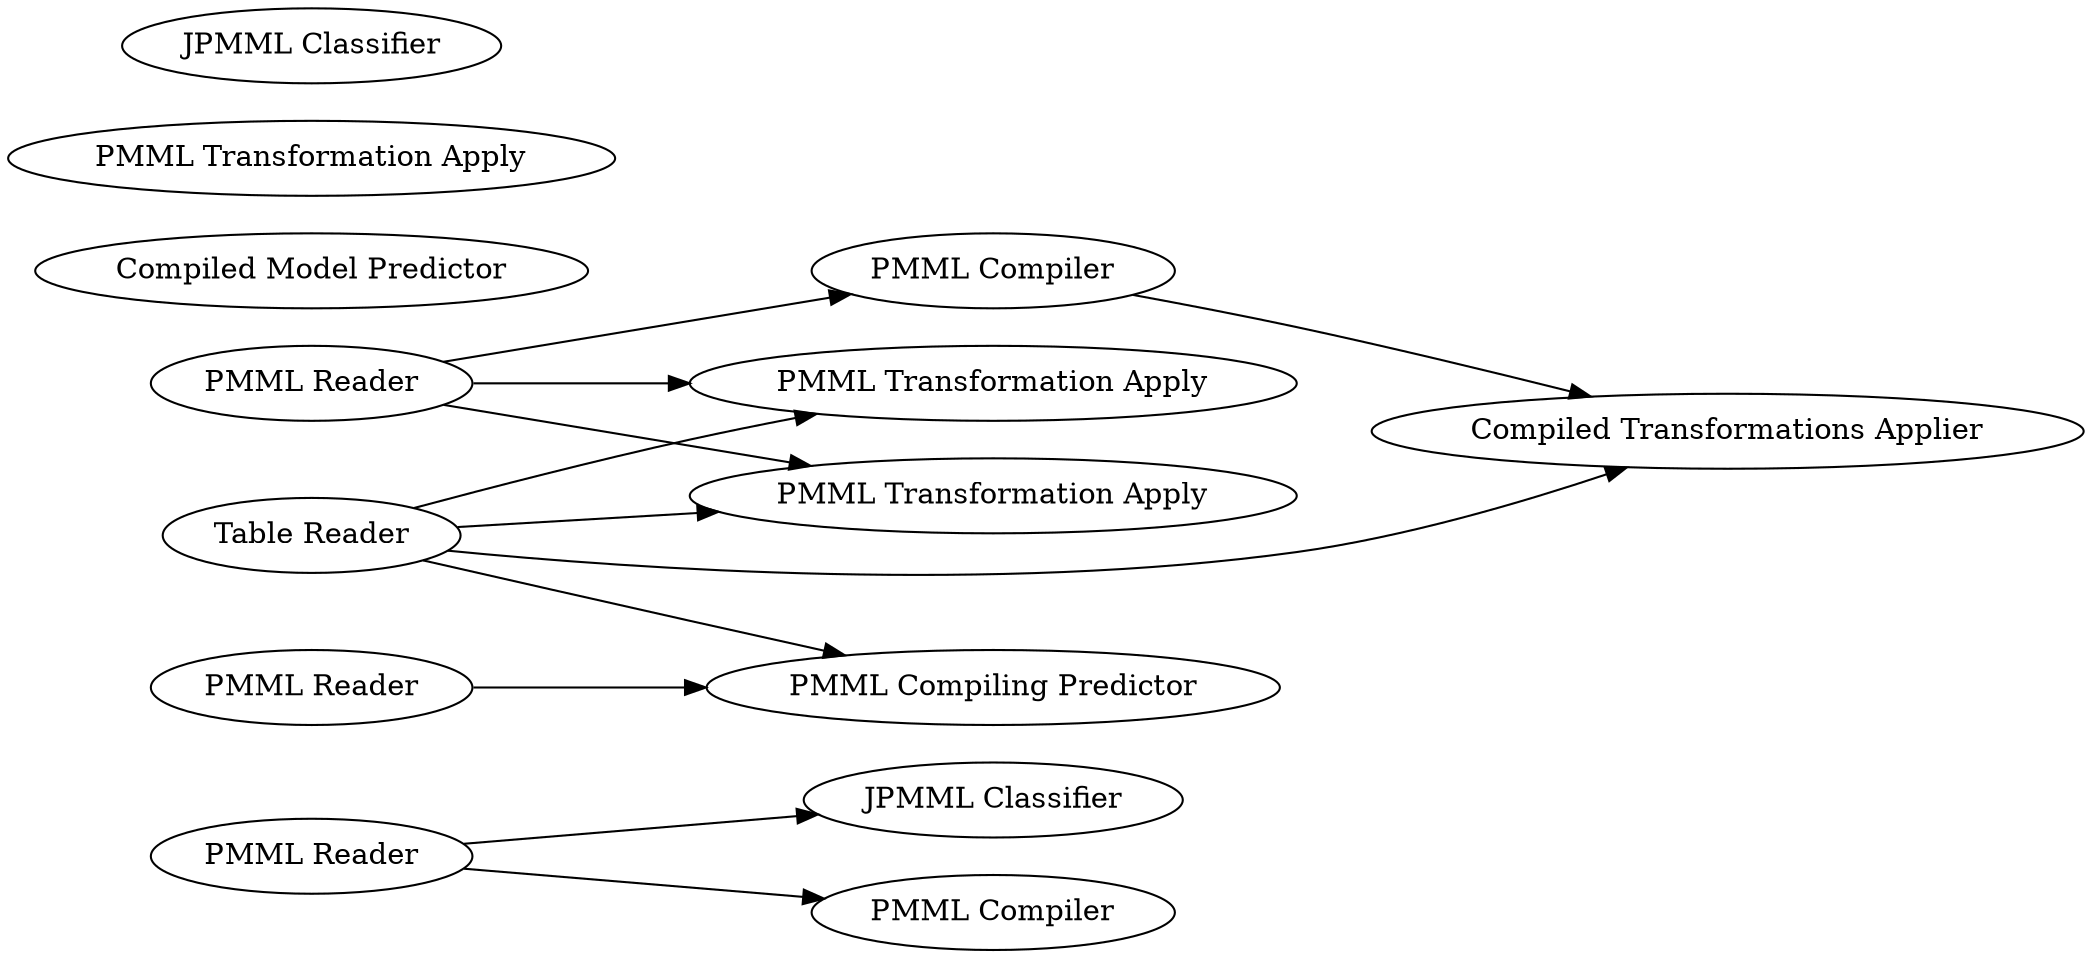 digraph {
	494 [label="JPMML Classifier"]
	495 [label="Compiled Transformations Applier"]
	496 [label="PMML Compiler"]
	497 [label="Compiled Model Predictor"]
	498 [label="PMML Transformation Apply"]
	501 [label="PMML Reader"]
	502 [label="JPMML Classifier"]
	510 [label="Table Reader"]
	511 [label="PMML Reader"]
	513 [label="PMML Compiling Predictor"]
	515 [label="PMML Transformation Apply"]
	516 [label="PMML Transformation Apply"]
	517 [label="PMML Compiler"]
	518 [label="PMML Reader"]
	496 -> 495
	501 -> 517
	501 -> 494
	510 -> 495
	510 -> 516
	510 -> 515
	510 -> 513
	511 -> 516
	511 -> 515
	511 -> 496
	518 -> 513
	rankdir=LR
}
